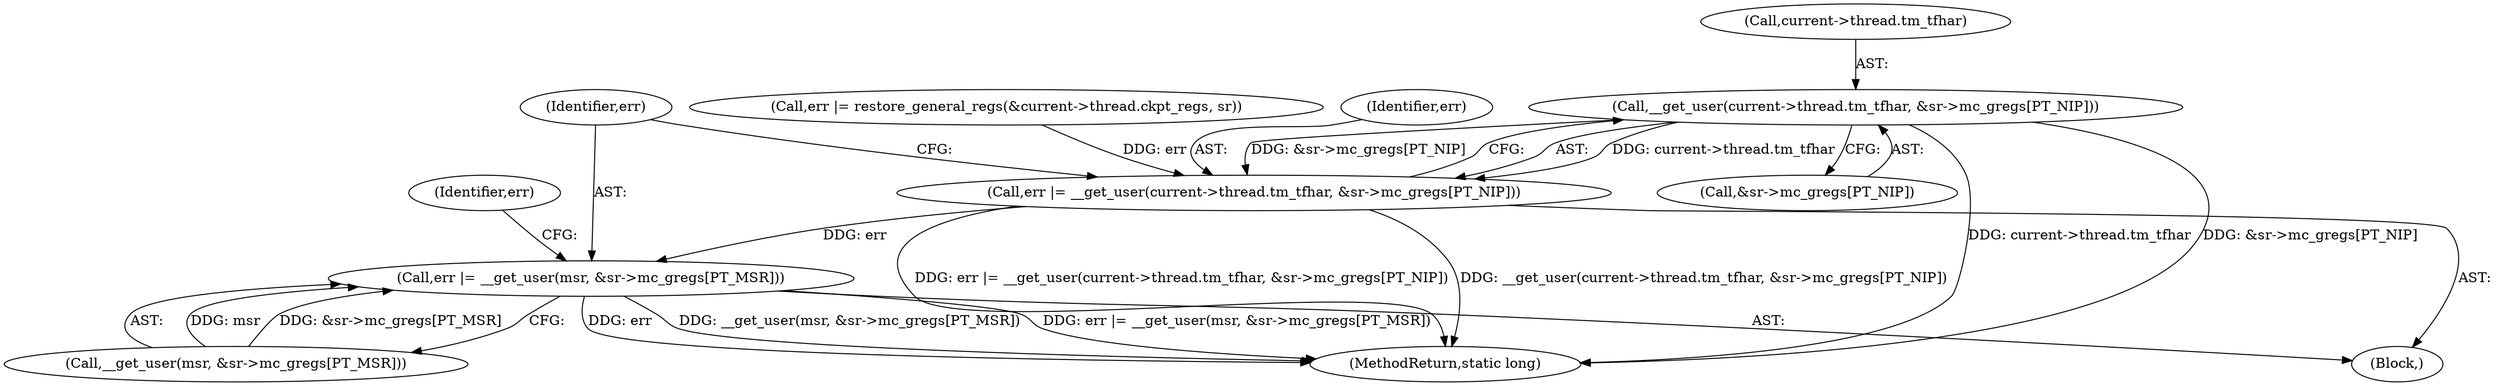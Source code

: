 digraph "0_linux_d2b9d2a5ad5ef04ff978c9923d19730cb05efd55@array" {
"1000141" [label="(Call,__get_user(current->thread.tm_tfhar, &sr->mc_gregs[PT_NIP]))"];
"1000139" [label="(Call,err |= __get_user(current->thread.tm_tfhar, &sr->mc_gregs[PT_NIP]))"];
"1000153" [label="(Call,err |= __get_user(msr, &sr->mc_gregs[PT_MSR]))"];
"1000153" [label="(Call,err |= __get_user(msr, &sr->mc_gregs[PT_MSR]))"];
"1000155" [label="(Call,__get_user(msr, &sr->mc_gregs[PT_MSR]))"];
"1000154" [label="(Identifier,err)"];
"1000119" [label="(Block,)"];
"1000164" [label="(Identifier,err)"];
"1000147" [label="(Call,&sr->mc_gregs[PT_NIP])"];
"1000142" [label="(Call,current->thread.tm_tfhar)"];
"1000140" [label="(Identifier,err)"];
"1000139" [label="(Call,err |= __get_user(current->thread.tm_tfhar, &sr->mc_gregs[PT_NIP]))"];
"1000540" [label="(MethodReturn,static long)"];
"1000129" [label="(Call,err |= restore_general_regs(&current->thread.ckpt_regs, sr))"];
"1000141" [label="(Call,__get_user(current->thread.tm_tfhar, &sr->mc_gregs[PT_NIP]))"];
"1000141" -> "1000139"  [label="AST: "];
"1000141" -> "1000147"  [label="CFG: "];
"1000142" -> "1000141"  [label="AST: "];
"1000147" -> "1000141"  [label="AST: "];
"1000139" -> "1000141"  [label="CFG: "];
"1000141" -> "1000540"  [label="DDG: current->thread.tm_tfhar"];
"1000141" -> "1000540"  [label="DDG: &sr->mc_gregs[PT_NIP]"];
"1000141" -> "1000139"  [label="DDG: current->thread.tm_tfhar"];
"1000141" -> "1000139"  [label="DDG: &sr->mc_gregs[PT_NIP]"];
"1000139" -> "1000119"  [label="AST: "];
"1000140" -> "1000139"  [label="AST: "];
"1000154" -> "1000139"  [label="CFG: "];
"1000139" -> "1000540"  [label="DDG: err |= __get_user(current->thread.tm_tfhar, &sr->mc_gregs[PT_NIP])"];
"1000139" -> "1000540"  [label="DDG: __get_user(current->thread.tm_tfhar, &sr->mc_gregs[PT_NIP])"];
"1000129" -> "1000139"  [label="DDG: err"];
"1000139" -> "1000153"  [label="DDG: err"];
"1000153" -> "1000119"  [label="AST: "];
"1000153" -> "1000155"  [label="CFG: "];
"1000154" -> "1000153"  [label="AST: "];
"1000155" -> "1000153"  [label="AST: "];
"1000164" -> "1000153"  [label="CFG: "];
"1000153" -> "1000540"  [label="DDG: __get_user(msr, &sr->mc_gregs[PT_MSR])"];
"1000153" -> "1000540"  [label="DDG: err |= __get_user(msr, &sr->mc_gregs[PT_MSR])"];
"1000153" -> "1000540"  [label="DDG: err"];
"1000155" -> "1000153"  [label="DDG: msr"];
"1000155" -> "1000153"  [label="DDG: &sr->mc_gregs[PT_MSR]"];
}
